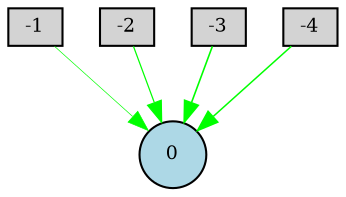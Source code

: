 digraph {
	node [fontsize=9 height=0.2 shape=circle width=0.2]
	-1 [fillcolor=lightgray shape=box style=filled]
	-2 [fillcolor=lightgray shape=box style=filled]
	-3 [fillcolor=lightgray shape=box style=filled]
	-4 [fillcolor=lightgray shape=box style=filled]
	0 [fillcolor=lightblue style=filled]
	-2 -> 0 [color=green penwidth=0.5877161888436561 style=solid]
	-1 -> 0 [color=green penwidth=0.3221004441675749 style=solid]
	-3 -> 0 [color=green penwidth=0.7707445573331699 style=solid]
	-4 -> 0 [color=green penwidth=0.7186003970124635 style=solid]
}
